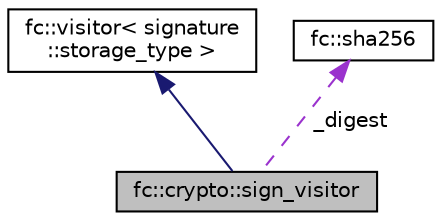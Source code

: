 digraph "fc::crypto::sign_visitor"
{
  edge [fontname="Helvetica",fontsize="10",labelfontname="Helvetica",labelfontsize="10"];
  node [fontname="Helvetica",fontsize="10",shape=record];
  Node2 [label="fc::crypto::sign_visitor",height=0.2,width=0.4,color="black", fillcolor="grey75", style="filled", fontcolor="black"];
  Node3 -> Node2 [dir="back",color="midnightblue",fontsize="10",style="solid"];
  Node3 [label="fc::visitor\< signature\l::storage_type \>",height=0.2,width=0.4,color="black", fillcolor="white", style="filled",URL="$structfc_1_1visitor.html"];
  Node4 -> Node2 [dir="back",color="darkorchid3",fontsize="10",style="dashed",label=" _digest" ];
  Node4 [label="fc::sha256",height=0.2,width=0.4,color="black", fillcolor="white", style="filled",URL="$classfc_1_1sha256.html"];
}

